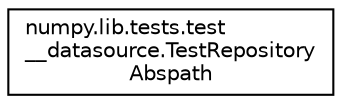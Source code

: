 digraph "Graphical Class Hierarchy"
{
 // LATEX_PDF_SIZE
  edge [fontname="Helvetica",fontsize="10",labelfontname="Helvetica",labelfontsize="10"];
  node [fontname="Helvetica",fontsize="10",shape=record];
  rankdir="LR";
  Node0 [label="numpy.lib.tests.test\l__datasource.TestRepository\lAbspath",height=0.2,width=0.4,color="black", fillcolor="white", style="filled",URL="$classnumpy_1_1lib_1_1tests_1_1test____datasource_1_1TestRepositoryAbspath.html",tooltip=" "];
}
